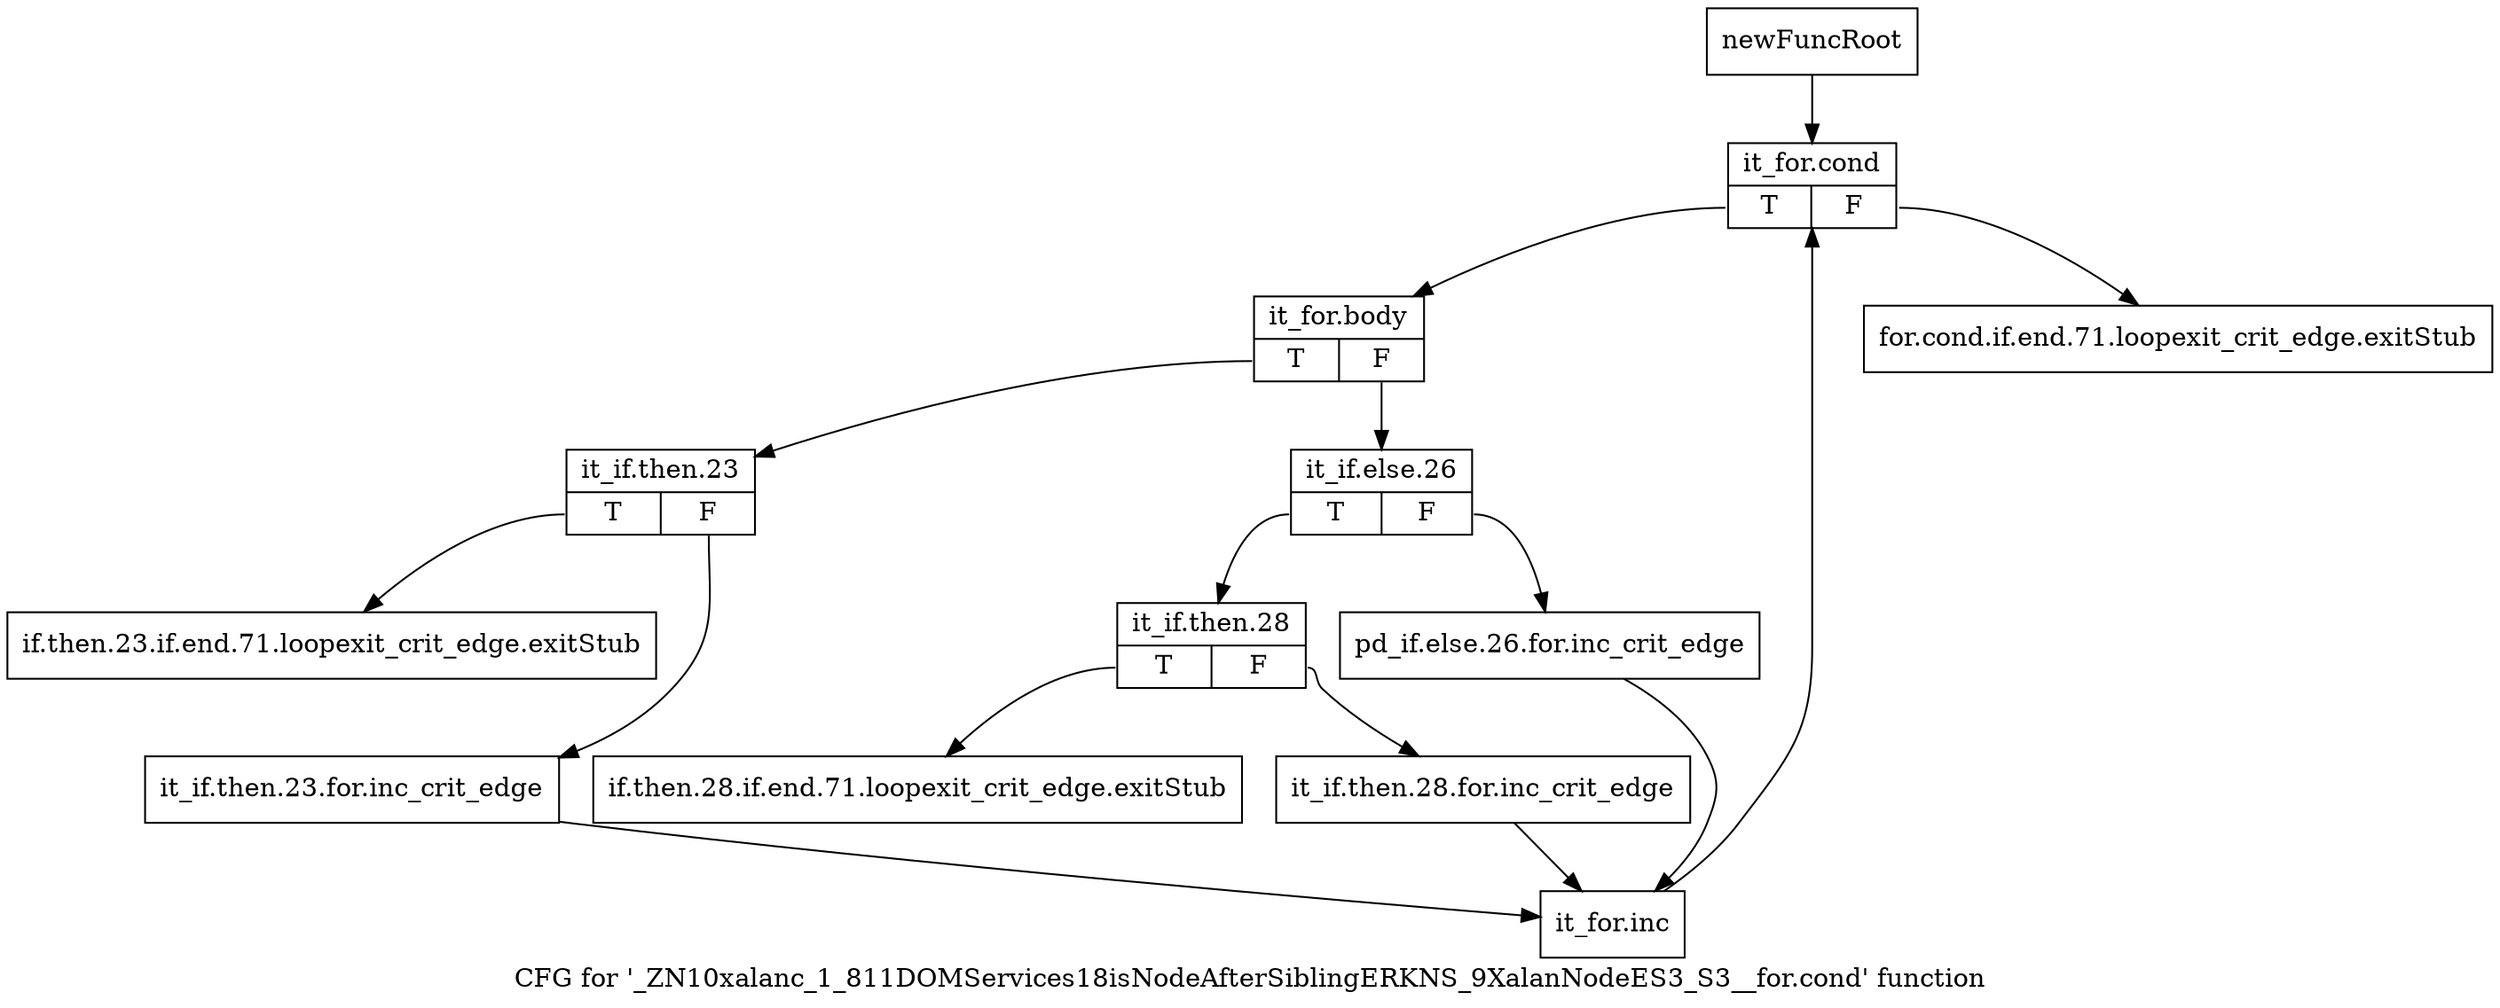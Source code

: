 digraph "CFG for '_ZN10xalanc_1_811DOMServices18isNodeAfterSiblingERKNS_9XalanNodeES3_S3__for.cond' function" {
	label="CFG for '_ZN10xalanc_1_811DOMServices18isNodeAfterSiblingERKNS_9XalanNodeES3_S3__for.cond' function";

	Node0x9ccc430 [shape=record,label="{newFuncRoot}"];
	Node0x9ccc430 -> Node0x9ccc570;
	Node0x9ccc480 [shape=record,label="{for.cond.if.end.71.loopexit_crit_edge.exitStub}"];
	Node0x9ccc4d0 [shape=record,label="{if.then.28.if.end.71.loopexit_crit_edge.exitStub}"];
	Node0x9ccc520 [shape=record,label="{if.then.23.if.end.71.loopexit_crit_edge.exitStub}"];
	Node0x9ccc570 [shape=record,label="{it_for.cond|{<s0>T|<s1>F}}"];
	Node0x9ccc570:s0 -> Node0x9ccc5c0;
	Node0x9ccc570:s1 -> Node0x9ccc480;
	Node0x9ccc5c0 [shape=record,label="{it_for.body|{<s0>T|<s1>F}}"];
	Node0x9ccc5c0:s0 -> Node0x9ccc750;
	Node0x9ccc5c0:s1 -> Node0x9ccc610;
	Node0x9ccc610 [shape=record,label="{it_if.else.26|{<s0>T|<s1>F}}"];
	Node0x9ccc610:s0 -> Node0x9ccc6b0;
	Node0x9ccc610:s1 -> Node0x9ccc660;
	Node0x9ccc660 [shape=record,label="{pd_if.else.26.for.inc_crit_edge}"];
	Node0x9ccc660 -> Node0x9ccc7f0;
	Node0x9ccc6b0 [shape=record,label="{it_if.then.28|{<s0>T|<s1>F}}"];
	Node0x9ccc6b0:s0 -> Node0x9ccc4d0;
	Node0x9ccc6b0:s1 -> Node0x9ccc700;
	Node0x9ccc700 [shape=record,label="{it_if.then.28.for.inc_crit_edge}"];
	Node0x9ccc700 -> Node0x9ccc7f0;
	Node0x9ccc750 [shape=record,label="{it_if.then.23|{<s0>T|<s1>F}}"];
	Node0x9ccc750:s0 -> Node0x9ccc520;
	Node0x9ccc750:s1 -> Node0x9ccc7a0;
	Node0x9ccc7a0 [shape=record,label="{it_if.then.23.for.inc_crit_edge}"];
	Node0x9ccc7a0 -> Node0x9ccc7f0;
	Node0x9ccc7f0 [shape=record,label="{it_for.inc}"];
	Node0x9ccc7f0 -> Node0x9ccc570;
}
